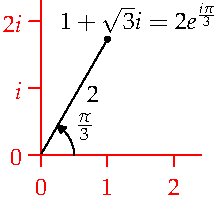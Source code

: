 settings.tex="pdflatex";

texpreamble("\usepackage{amsmath}
\usepackage{amsthm,amssymb}
\usepackage{mathpazo}
\usepackage[svgnames]{xcolor}
");
import graph;


size(110);

pair z=2dir(60);

dot("$1+\sqrt 3i=2e^{\frac{i\pi}3}$",z,dir(70));
draw(Label("$2$",Relative(0.6)),(0,0)--z);
draw("$\frac\pi 3$",arc((0,0),0.5,0,60),ArcArrow);

xaxis(0,2.4,red,RightTicks(new real[]{0,1,2}));
yaxis(0,red);
ytick(Label("$i$",align=W),1,W,red);
ytick(Label("$0$",align=W),0,W,red);
ytick(Label("$2i$",align=W),2,W,red);